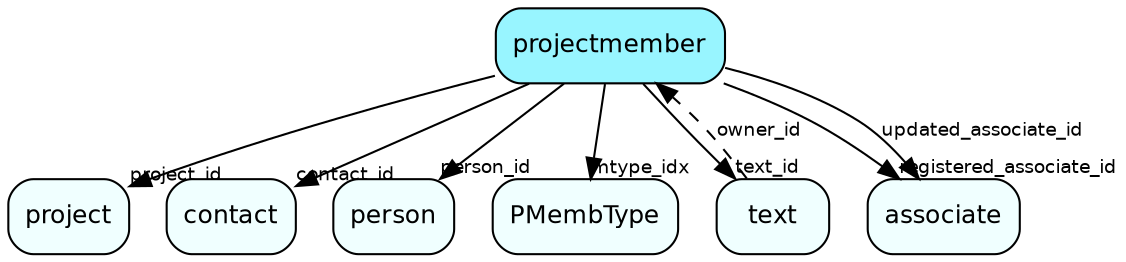 digraph projectmember  {
node [shape = box style="rounded, filled" fontname = "Helvetica" fontsize = "12" ]
edge [fontname = "Helvetica" fontsize = "9"]

projectmember[fillcolor = "cadetblue1"]
project[fillcolor = "azure1"]
contact[fillcolor = "azure1"]
person[fillcolor = "azure1"]
PMembType[fillcolor = "azure1"]
text[fillcolor = "azure1"]
associate[fillcolor = "azure1"]
projectmember -> project [headlabel = "project_id"]
projectmember -> contact [headlabel = "contact_id"]
projectmember -> person [headlabel = "person_id"]
projectmember -> PMembType [headlabel = "mtype_idx"]
projectmember -> text [headlabel = "text_id"]
projectmember -> associate [headlabel = "registered_associate_id"]
projectmember -> associate [label = "updated_associate_id"]
text -> projectmember [label = "owner_id" style="dashed"]
}
